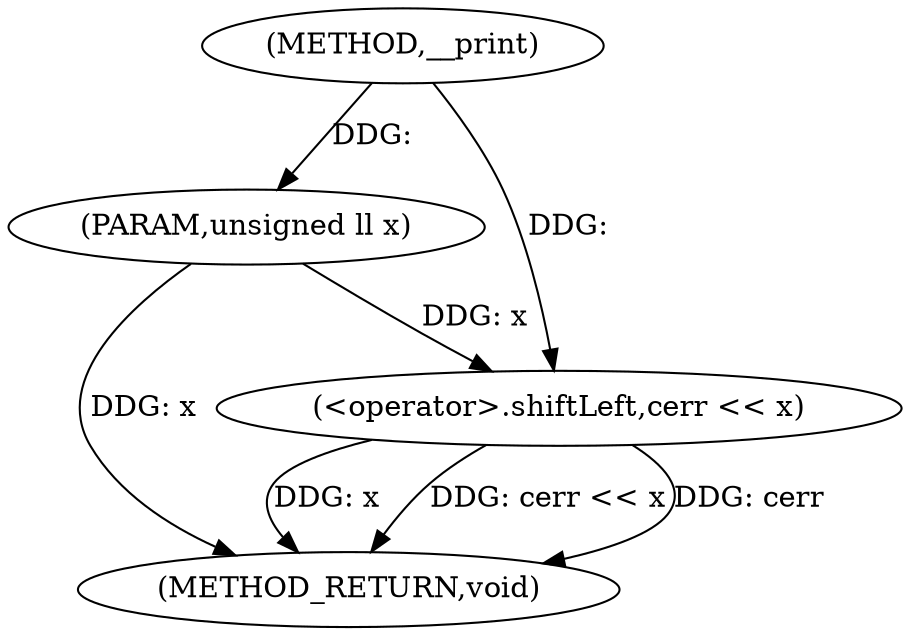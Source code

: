 digraph "__print" {  
"1000131" [label = "(METHOD,__print)" ]
"1000137" [label = "(METHOD_RETURN,void)" ]
"1000132" [label = "(PARAM,unsigned ll x)" ]
"1000134" [label = "(<operator>.shiftLeft,cerr << x)" ]
  "1000132" -> "1000137"  [ label = "DDG: x"] 
  "1000134" -> "1000137"  [ label = "DDG: x"] 
  "1000134" -> "1000137"  [ label = "DDG: cerr << x"] 
  "1000134" -> "1000137"  [ label = "DDG: cerr"] 
  "1000131" -> "1000132"  [ label = "DDG: "] 
  "1000131" -> "1000134"  [ label = "DDG: "] 
  "1000132" -> "1000134"  [ label = "DDG: x"] 
}
